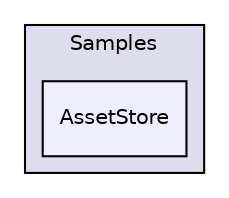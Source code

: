 digraph "Samples/AssetStore" {
  compound=true
  node [ fontsize="10", fontname="Helvetica"];
  edge [ labelfontsize="10", labelfontname="Helvetica"];
  subgraph clusterdir_24e107d8aaaa0f0fb9ce89773de45c08 {
    graph [ bgcolor="#ddddee", pencolor="black", label="Samples" fontname="Helvetica", fontsize="10", URL="dir_24e107d8aaaa0f0fb9ce89773de45c08.html"]
  dir_9babdeb18cec137e301d142ada3bd3ad [shape=box, label="AssetStore", style="filled", fillcolor="#eeeeff", pencolor="black", URL="dir_9babdeb18cec137e301d142ada3bd3ad.html"];
  }
}
